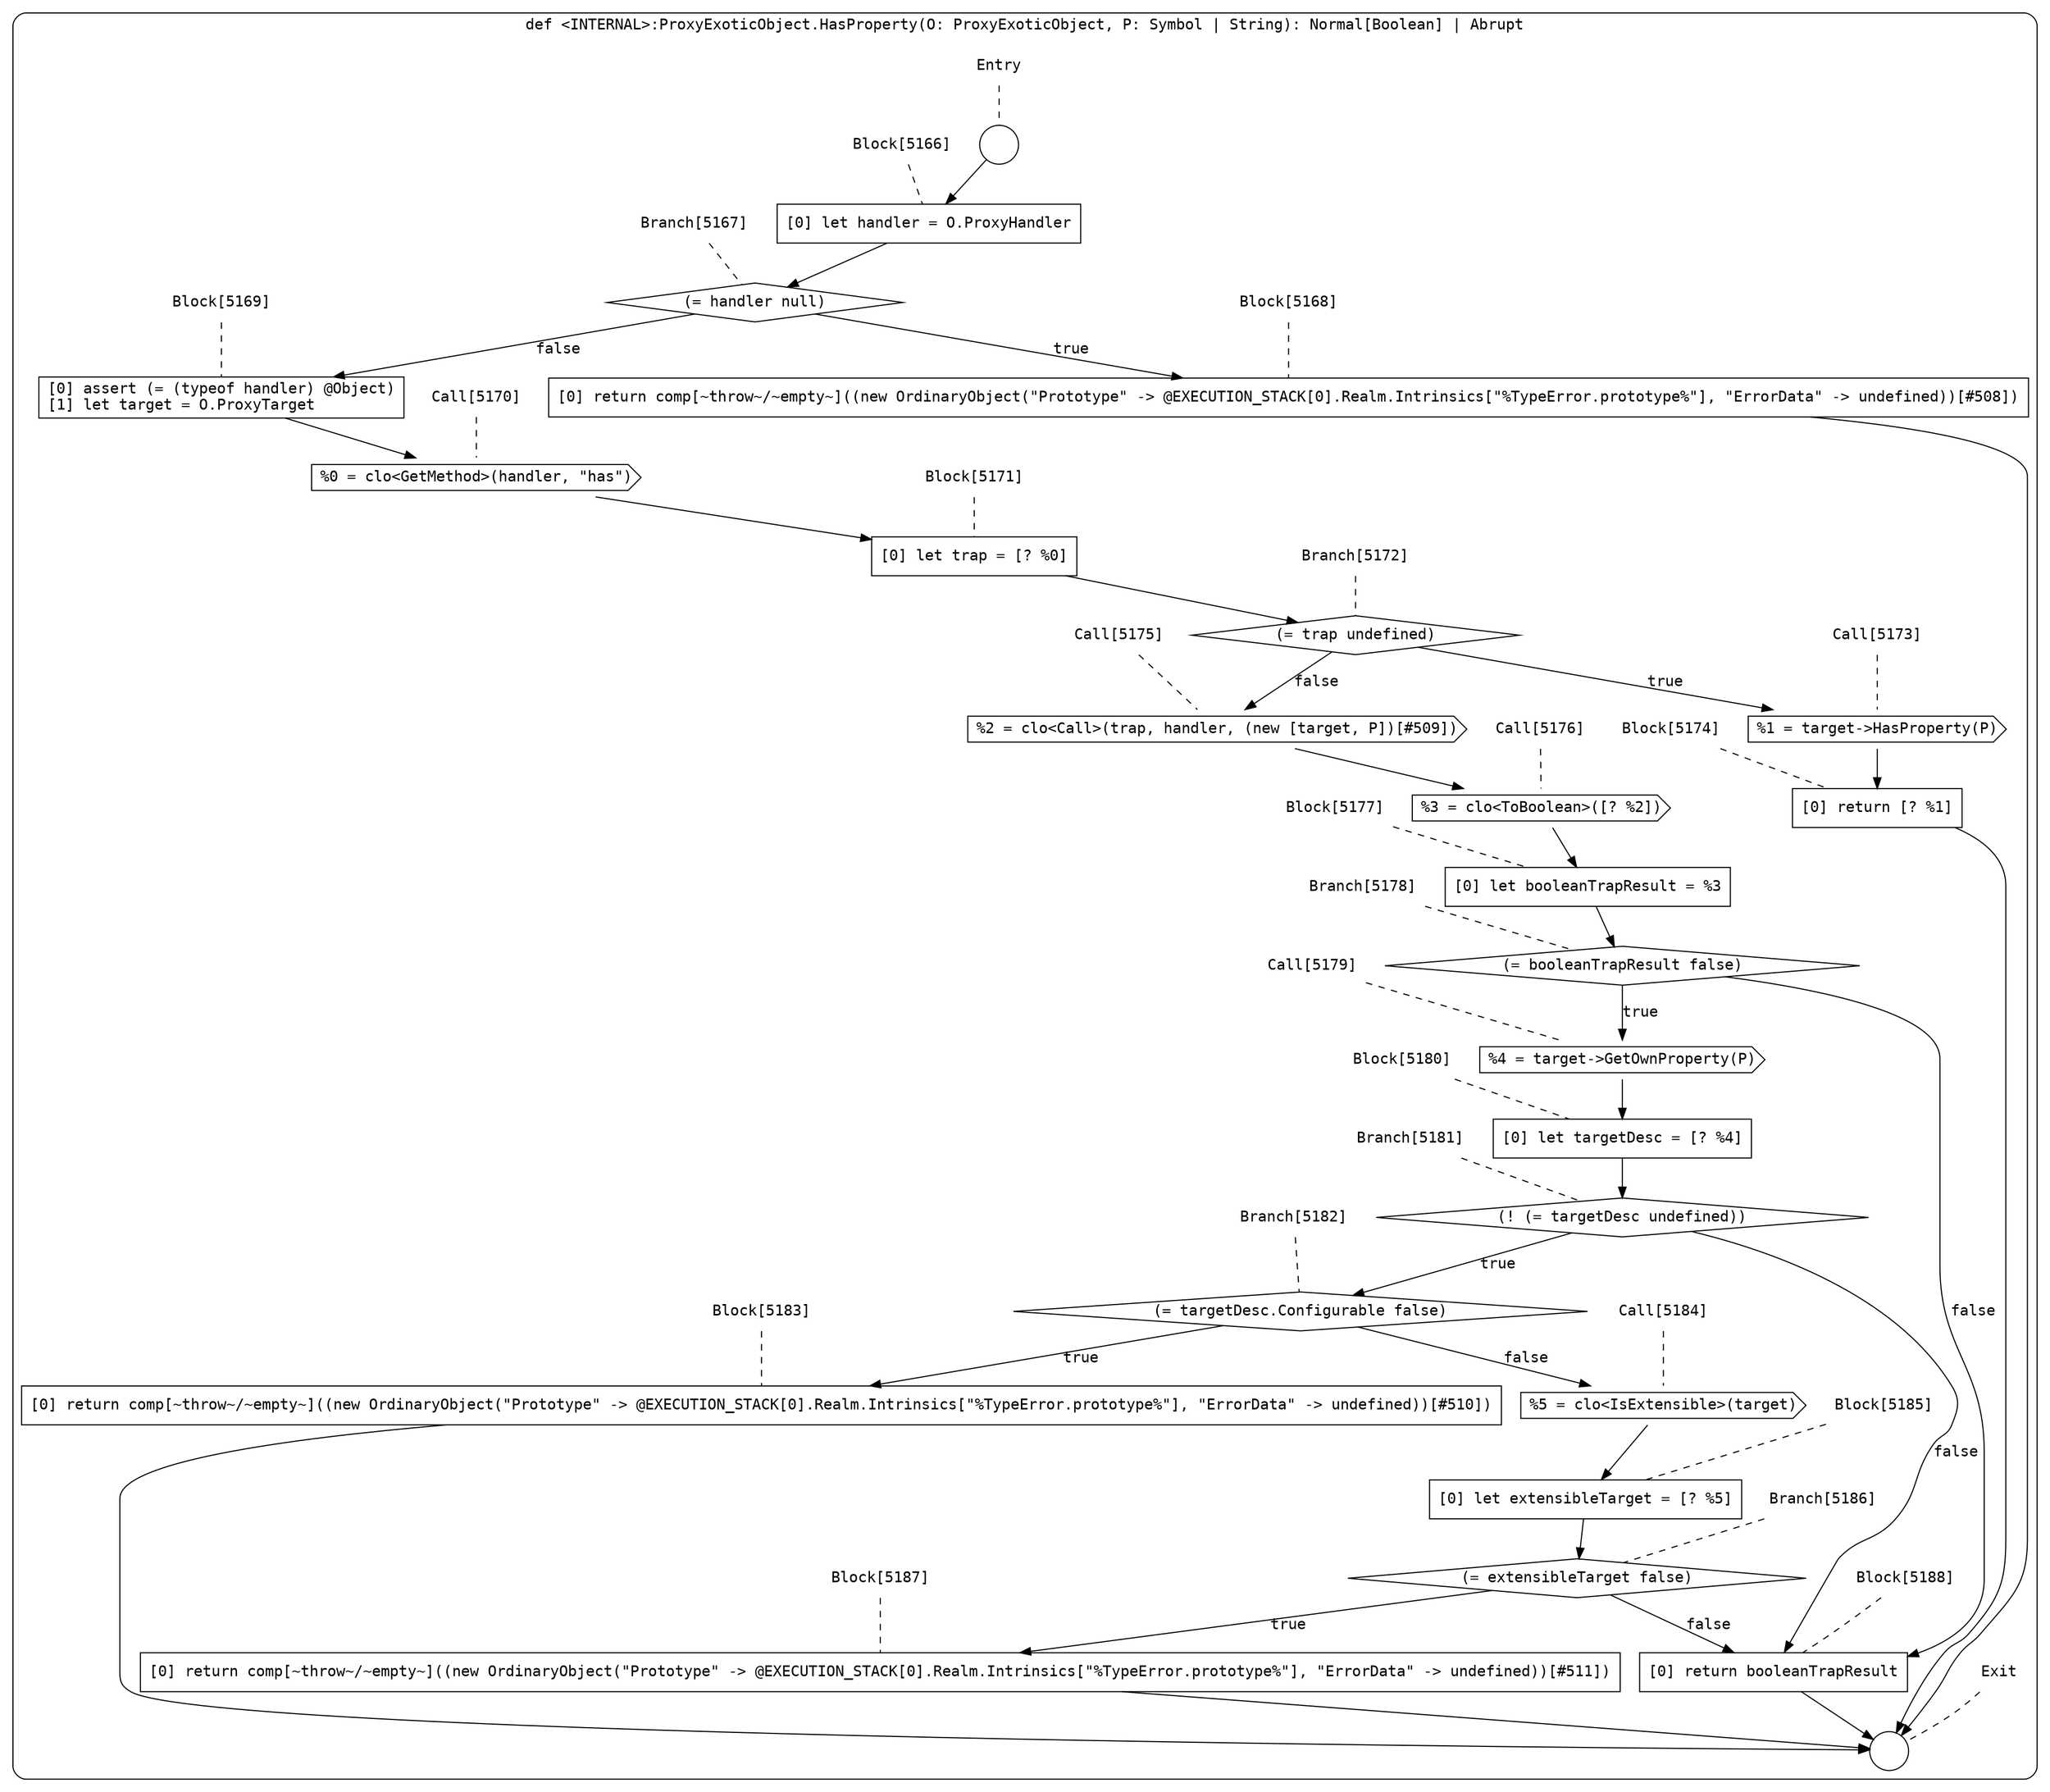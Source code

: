 digraph {
  graph [fontname = "Consolas"]
  node [fontname = "Consolas"]
  edge [fontname = "Consolas"]
  subgraph cluster1156 {
    label = "def <INTERNAL>:ProxyExoticObject.HasProperty(O: ProxyExoticObject, P: Symbol | String): Normal[Boolean] | Abrupt"
    style = rounded
    cluster1156_entry_name [shape=none, label=<<font color="black">Entry</font>>]
    cluster1156_entry_name -> cluster1156_entry [arrowhead=none, color="black", style=dashed]
    cluster1156_entry [shape=circle label=" " color="black" fillcolor="white" style=filled]
    cluster1156_entry -> node5166 [color="black"]
    cluster1156_exit_name [shape=none, label=<<font color="black">Exit</font>>]
    cluster1156_exit_name -> cluster1156_exit [arrowhead=none, color="black", style=dashed]
    cluster1156_exit [shape=circle label=" " color="black" fillcolor="white" style=filled]
    node5166_name [shape=none, label=<<font color="black">Block[5166]</font>>]
    node5166_name -> node5166 [arrowhead=none, color="black", style=dashed]
    node5166 [shape=box, label=<<font color="black">[0] let handler = O.ProxyHandler<BR ALIGN="LEFT"/></font>> color="black" fillcolor="white", style=filled]
    node5166 -> node5167 [color="black"]
    node5167_name [shape=none, label=<<font color="black">Branch[5167]</font>>]
    node5167_name -> node5167 [arrowhead=none, color="black", style=dashed]
    node5167 [shape=diamond, label=<<font color="black">(= handler null)</font>> color="black" fillcolor="white", style=filled]
    node5167 -> node5168 [label=<<font color="black">true</font>> color="black"]
    node5167 -> node5169 [label=<<font color="black">false</font>> color="black"]
    node5168_name [shape=none, label=<<font color="black">Block[5168]</font>>]
    node5168_name -> node5168 [arrowhead=none, color="black", style=dashed]
    node5168 [shape=box, label=<<font color="black">[0] return comp[~throw~/~empty~]((new OrdinaryObject(&quot;Prototype&quot; -&gt; @EXECUTION_STACK[0].Realm.Intrinsics[&quot;%TypeError.prototype%&quot;], &quot;ErrorData&quot; -&gt; undefined))[#508])<BR ALIGN="LEFT"/></font>> color="black" fillcolor="white", style=filled]
    node5168 -> cluster1156_exit [color="black"]
    node5169_name [shape=none, label=<<font color="black">Block[5169]</font>>]
    node5169_name -> node5169 [arrowhead=none, color="black", style=dashed]
    node5169 [shape=box, label=<<font color="black">[0] assert (= (typeof handler) @Object)<BR ALIGN="LEFT"/>[1] let target = O.ProxyTarget<BR ALIGN="LEFT"/></font>> color="black" fillcolor="white", style=filled]
    node5169 -> node5170 [color="black"]
    node5170_name [shape=none, label=<<font color="black">Call[5170]</font>>]
    node5170_name -> node5170 [arrowhead=none, color="black", style=dashed]
    node5170 [shape=cds, label=<<font color="black">%0 = clo&lt;GetMethod&gt;(handler, &quot;has&quot;)</font>> color="black" fillcolor="white", style=filled]
    node5170 -> node5171 [color="black"]
    node5171_name [shape=none, label=<<font color="black">Block[5171]</font>>]
    node5171_name -> node5171 [arrowhead=none, color="black", style=dashed]
    node5171 [shape=box, label=<<font color="black">[0] let trap = [? %0]<BR ALIGN="LEFT"/></font>> color="black" fillcolor="white", style=filled]
    node5171 -> node5172 [color="black"]
    node5172_name [shape=none, label=<<font color="black">Branch[5172]</font>>]
    node5172_name -> node5172 [arrowhead=none, color="black", style=dashed]
    node5172 [shape=diamond, label=<<font color="black">(= trap undefined)</font>> color="black" fillcolor="white", style=filled]
    node5172 -> node5173 [label=<<font color="black">true</font>> color="black"]
    node5172 -> node5175 [label=<<font color="black">false</font>> color="black"]
    node5173_name [shape=none, label=<<font color="black">Call[5173]</font>>]
    node5173_name -> node5173 [arrowhead=none, color="black", style=dashed]
    node5173 [shape=cds, label=<<font color="black">%1 = target-&gt;HasProperty(P)</font>> color="black" fillcolor="white", style=filled]
    node5173 -> node5174 [color="black"]
    node5175_name [shape=none, label=<<font color="black">Call[5175]</font>>]
    node5175_name -> node5175 [arrowhead=none, color="black", style=dashed]
    node5175 [shape=cds, label=<<font color="black">%2 = clo&lt;Call&gt;(trap, handler, (new [target, P])[#509])</font>> color="black" fillcolor="white", style=filled]
    node5175 -> node5176 [color="black"]
    node5174_name [shape=none, label=<<font color="black">Block[5174]</font>>]
    node5174_name -> node5174 [arrowhead=none, color="black", style=dashed]
    node5174 [shape=box, label=<<font color="black">[0] return [? %1]<BR ALIGN="LEFT"/></font>> color="black" fillcolor="white", style=filled]
    node5174 -> cluster1156_exit [color="black"]
    node5176_name [shape=none, label=<<font color="black">Call[5176]</font>>]
    node5176_name -> node5176 [arrowhead=none, color="black", style=dashed]
    node5176 [shape=cds, label=<<font color="black">%3 = clo&lt;ToBoolean&gt;([? %2])</font>> color="black" fillcolor="white", style=filled]
    node5176 -> node5177 [color="black"]
    node5177_name [shape=none, label=<<font color="black">Block[5177]</font>>]
    node5177_name -> node5177 [arrowhead=none, color="black", style=dashed]
    node5177 [shape=box, label=<<font color="black">[0] let booleanTrapResult = %3<BR ALIGN="LEFT"/></font>> color="black" fillcolor="white", style=filled]
    node5177 -> node5178 [color="black"]
    node5178_name [shape=none, label=<<font color="black">Branch[5178]</font>>]
    node5178_name -> node5178 [arrowhead=none, color="black", style=dashed]
    node5178 [shape=diamond, label=<<font color="black">(= booleanTrapResult false)</font>> color="black" fillcolor="white", style=filled]
    node5178 -> node5179 [label=<<font color="black">true</font>> color="black"]
    node5178 -> node5188 [label=<<font color="black">false</font>> color="black"]
    node5179_name [shape=none, label=<<font color="black">Call[5179]</font>>]
    node5179_name -> node5179 [arrowhead=none, color="black", style=dashed]
    node5179 [shape=cds, label=<<font color="black">%4 = target-&gt;GetOwnProperty(P)</font>> color="black" fillcolor="white", style=filled]
    node5179 -> node5180 [color="black"]
    node5188_name [shape=none, label=<<font color="black">Block[5188]</font>>]
    node5188_name -> node5188 [arrowhead=none, color="black", style=dashed]
    node5188 [shape=box, label=<<font color="black">[0] return booleanTrapResult<BR ALIGN="LEFT"/></font>> color="black" fillcolor="white", style=filled]
    node5188 -> cluster1156_exit [color="black"]
    node5180_name [shape=none, label=<<font color="black">Block[5180]</font>>]
    node5180_name -> node5180 [arrowhead=none, color="black", style=dashed]
    node5180 [shape=box, label=<<font color="black">[0] let targetDesc = [? %4]<BR ALIGN="LEFT"/></font>> color="black" fillcolor="white", style=filled]
    node5180 -> node5181 [color="black"]
    node5181_name [shape=none, label=<<font color="black">Branch[5181]</font>>]
    node5181_name -> node5181 [arrowhead=none, color="black", style=dashed]
    node5181 [shape=diamond, label=<<font color="black">(! (= targetDesc undefined))</font>> color="black" fillcolor="white", style=filled]
    node5181 -> node5182 [label=<<font color="black">true</font>> color="black"]
    node5181 -> node5188 [label=<<font color="black">false</font>> color="black"]
    node5182_name [shape=none, label=<<font color="black">Branch[5182]</font>>]
    node5182_name -> node5182 [arrowhead=none, color="black", style=dashed]
    node5182 [shape=diamond, label=<<font color="black">(= targetDesc.Configurable false)</font>> color="black" fillcolor="white", style=filled]
    node5182 -> node5183 [label=<<font color="black">true</font>> color="black"]
    node5182 -> node5184 [label=<<font color="black">false</font>> color="black"]
    node5183_name [shape=none, label=<<font color="black">Block[5183]</font>>]
    node5183_name -> node5183 [arrowhead=none, color="black", style=dashed]
    node5183 [shape=box, label=<<font color="black">[0] return comp[~throw~/~empty~]((new OrdinaryObject(&quot;Prototype&quot; -&gt; @EXECUTION_STACK[0].Realm.Intrinsics[&quot;%TypeError.prototype%&quot;], &quot;ErrorData&quot; -&gt; undefined))[#510])<BR ALIGN="LEFT"/></font>> color="black" fillcolor="white", style=filled]
    node5183 -> cluster1156_exit [color="black"]
    node5184_name [shape=none, label=<<font color="black">Call[5184]</font>>]
    node5184_name -> node5184 [arrowhead=none, color="black", style=dashed]
    node5184 [shape=cds, label=<<font color="black">%5 = clo&lt;IsExtensible&gt;(target)</font>> color="black" fillcolor="white", style=filled]
    node5184 -> node5185 [color="black"]
    node5185_name [shape=none, label=<<font color="black">Block[5185]</font>>]
    node5185_name -> node5185 [arrowhead=none, color="black", style=dashed]
    node5185 [shape=box, label=<<font color="black">[0] let extensibleTarget = [? %5]<BR ALIGN="LEFT"/></font>> color="black" fillcolor="white", style=filled]
    node5185 -> node5186 [color="black"]
    node5186_name [shape=none, label=<<font color="black">Branch[5186]</font>>]
    node5186_name -> node5186 [arrowhead=none, color="black", style=dashed]
    node5186 [shape=diamond, label=<<font color="black">(= extensibleTarget false)</font>> color="black" fillcolor="white", style=filled]
    node5186 -> node5187 [label=<<font color="black">true</font>> color="black"]
    node5186 -> node5188 [label=<<font color="black">false</font>> color="black"]
    node5187_name [shape=none, label=<<font color="black">Block[5187]</font>>]
    node5187_name -> node5187 [arrowhead=none, color="black", style=dashed]
    node5187 [shape=box, label=<<font color="black">[0] return comp[~throw~/~empty~]((new OrdinaryObject(&quot;Prototype&quot; -&gt; @EXECUTION_STACK[0].Realm.Intrinsics[&quot;%TypeError.prototype%&quot;], &quot;ErrorData&quot; -&gt; undefined))[#511])<BR ALIGN="LEFT"/></font>> color="black" fillcolor="white", style=filled]
    node5187 -> cluster1156_exit [color="black"]
  }
}